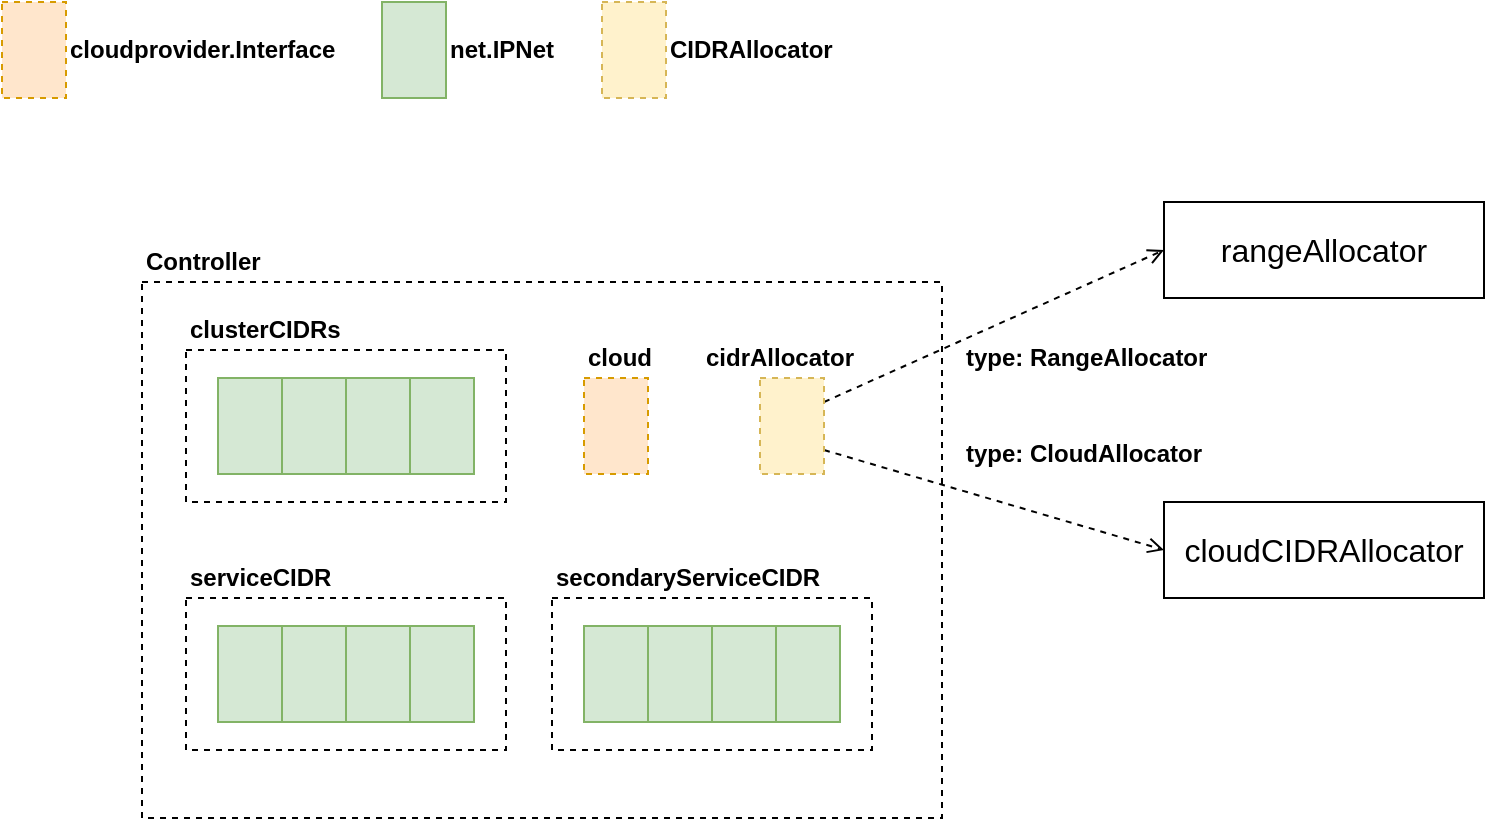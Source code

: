 <mxfile version="12.9.3" type="device" pages="4"><diagram id="59-okTQBljT6IbJyzNbu" name="ipam-controller"><mxGraphModel dx="946" dy="725" grid="1" gridSize="10" guides="1" tooltips="1" connect="1" arrows="1" fold="1" page="1" pageScale="1" pageWidth="850" pageHeight="1100" math="0" shadow="0"><root><mxCell id="0"/><mxCell id="1" parent="0"/><mxCell id="QCQWnFkofMylji0dPZGr-26" value="" style="rounded=0;whiteSpace=wrap;html=1;fontSize=12;align=left;fillColor=none;dashed=1;" vertex="1" parent="1"><mxGeometry x="90" y="160" width="400" height="268" as="geometry"/></mxCell><mxCell id="QCQWnFkofMylji0dPZGr-6" value="" style="rounded=0;whiteSpace=wrap;html=1;fontSize=12;align=left;fillColor=none;dashed=1;" vertex="1" parent="1"><mxGeometry x="112" y="194" width="160" height="76" as="geometry"/></mxCell><mxCell id="d54G7fH7kpuESG1KSRli-4" value="" style="rounded=0;whiteSpace=wrap;html=1;fontSize=16;dashed=1;fillColor=#ffe6cc;strokeColor=#d79b00;" vertex="1" parent="1"><mxGeometry x="20" y="20" width="32" height="48" as="geometry"/></mxCell><mxCell id="d54G7fH7kpuESG1KSRli-7" value="cloudprovider.Interface" style="text;html=1;align=left;verticalAlign=middle;resizable=0;points=[];autosize=1;fontSize=12;fontStyle=1" vertex="1" parent="1"><mxGeometry x="52" y="34" width="150" height="20" as="geometry"/></mxCell><mxCell id="d54G7fH7kpuESG1KSRli-13" value="" style="rounded=0;whiteSpace=wrap;html=1;fontSize=16;fillColor=#d5e8d4;strokeColor=#82b366;" vertex="1" parent="1"><mxGeometry x="210" y="20" width="32" height="48" as="geometry"/></mxCell><mxCell id="d54G7fH7kpuESG1KSRli-14" value="net.IPNet" style="text;html=1;align=left;verticalAlign=middle;resizable=0;points=[];autosize=1;fontSize=12;fontStyle=1" vertex="1" parent="1"><mxGeometry x="242" y="34" width="70" height="20" as="geometry"/></mxCell><mxCell id="d54G7fH7kpuESG1KSRli-18" value="" style="rounded=0;whiteSpace=wrap;html=1;fontSize=16;fillColor=#d5e8d4;strokeColor=#82b366;" vertex="1" parent="1"><mxGeometry x="128" y="208" width="32" height="48" as="geometry"/></mxCell><mxCell id="d54G7fH7kpuESG1KSRli-20" value="Controller" style="text;html=1;align=left;verticalAlign=middle;resizable=0;points=[];autosize=1;fontSize=12;fontStyle=1" vertex="1" parent="1"><mxGeometry x="90" y="140" width="70" height="20" as="geometry"/></mxCell><mxCell id="QCQWnFkofMylji0dPZGr-3" value="" style="rounded=0;whiteSpace=wrap;html=1;fontSize=16;fillColor=#d5e8d4;strokeColor=#82b366;" vertex="1" parent="1"><mxGeometry x="160" y="208" width="32" height="48" as="geometry"/></mxCell><mxCell id="QCQWnFkofMylji0dPZGr-4" value="" style="rounded=0;whiteSpace=wrap;html=1;fontSize=16;fillColor=#d5e8d4;strokeColor=#82b366;" vertex="1" parent="1"><mxGeometry x="192" y="208" width="32" height="48" as="geometry"/></mxCell><mxCell id="QCQWnFkofMylji0dPZGr-5" value="" style="rounded=0;whiteSpace=wrap;html=1;fontSize=16;fillColor=#d5e8d4;strokeColor=#82b366;" vertex="1" parent="1"><mxGeometry x="224" y="208" width="32" height="48" as="geometry"/></mxCell><mxCell id="QCQWnFkofMylji0dPZGr-7" value="clusterCIDRs" style="text;html=1;align=left;verticalAlign=middle;resizable=0;points=[];autosize=1;fontSize=12;fontStyle=1" vertex="1" parent="1"><mxGeometry x="112" y="174" width="90" height="20" as="geometry"/></mxCell><mxCell id="QCQWnFkofMylji0dPZGr-8" value="" style="rounded=0;whiteSpace=wrap;html=1;fontSize=12;align=left;fillColor=none;dashed=1;" vertex="1" parent="1"><mxGeometry x="112" y="318" width="160" height="76" as="geometry"/></mxCell><mxCell id="QCQWnFkofMylji0dPZGr-9" value="" style="rounded=0;whiteSpace=wrap;html=1;fontSize=16;fillColor=#d5e8d4;strokeColor=#82b366;" vertex="1" parent="1"><mxGeometry x="128" y="332" width="32" height="48" as="geometry"/></mxCell><mxCell id="QCQWnFkofMylji0dPZGr-10" value="" style="rounded=0;whiteSpace=wrap;html=1;fontSize=16;fillColor=#d5e8d4;strokeColor=#82b366;" vertex="1" parent="1"><mxGeometry x="160" y="332" width="32" height="48" as="geometry"/></mxCell><mxCell id="QCQWnFkofMylji0dPZGr-11" value="" style="rounded=0;whiteSpace=wrap;html=1;fontSize=16;fillColor=#d5e8d4;strokeColor=#82b366;" vertex="1" parent="1"><mxGeometry x="192" y="332" width="32" height="48" as="geometry"/></mxCell><mxCell id="QCQWnFkofMylji0dPZGr-12" value="" style="rounded=0;whiteSpace=wrap;html=1;fontSize=16;fillColor=#d5e8d4;strokeColor=#82b366;" vertex="1" parent="1"><mxGeometry x="224" y="332" width="32" height="48" as="geometry"/></mxCell><mxCell id="QCQWnFkofMylji0dPZGr-13" value="serviceCIDR" style="text;html=1;align=left;verticalAlign=middle;resizable=0;points=[];autosize=1;fontSize=12;fontStyle=1" vertex="1" parent="1"><mxGeometry x="112" y="298" width="90" height="20" as="geometry"/></mxCell><mxCell id="QCQWnFkofMylji0dPZGr-14" value="" style="rounded=0;whiteSpace=wrap;html=1;fontSize=12;align=left;fillColor=none;dashed=1;" vertex="1" parent="1"><mxGeometry x="295" y="318" width="160" height="76" as="geometry"/></mxCell><mxCell id="QCQWnFkofMylji0dPZGr-15" value="" style="rounded=0;whiteSpace=wrap;html=1;fontSize=16;fillColor=#d5e8d4;strokeColor=#82b366;" vertex="1" parent="1"><mxGeometry x="311" y="332" width="32" height="48" as="geometry"/></mxCell><mxCell id="QCQWnFkofMylji0dPZGr-16" value="" style="rounded=0;whiteSpace=wrap;html=1;fontSize=16;fillColor=#d5e8d4;strokeColor=#82b366;" vertex="1" parent="1"><mxGeometry x="343" y="332" width="32" height="48" as="geometry"/></mxCell><mxCell id="QCQWnFkofMylji0dPZGr-17" value="" style="rounded=0;whiteSpace=wrap;html=1;fontSize=16;fillColor=#d5e8d4;strokeColor=#82b366;" vertex="1" parent="1"><mxGeometry x="375" y="332" width="32" height="48" as="geometry"/></mxCell><mxCell id="QCQWnFkofMylji0dPZGr-18" value="" style="rounded=0;whiteSpace=wrap;html=1;fontSize=16;fillColor=#d5e8d4;strokeColor=#82b366;" vertex="1" parent="1"><mxGeometry x="407" y="332" width="32" height="48" as="geometry"/></mxCell><mxCell id="QCQWnFkofMylji0dPZGr-19" value="secondaryServiceCIDR" style="text;html=1;align=left;verticalAlign=middle;resizable=0;points=[];autosize=1;fontSize=12;fontStyle=1" vertex="1" parent="1"><mxGeometry x="295" y="298" width="150" height="20" as="geometry"/></mxCell><mxCell id="QCQWnFkofMylji0dPZGr-20" value="" style="rounded=0;whiteSpace=wrap;html=1;fontSize=16;dashed=1;fillColor=#ffe6cc;strokeColor=#d79b00;" vertex="1" parent="1"><mxGeometry x="311" y="208" width="32" height="48" as="geometry"/></mxCell><mxCell id="QCQWnFkofMylji0dPZGr-21" value="cloud" style="text;html=1;align=left;verticalAlign=middle;resizable=0;points=[];autosize=1;fontSize=12;fontStyle=1" vertex="1" parent="1"><mxGeometry x="311" y="188" width="50" height="20" as="geometry"/></mxCell><mxCell id="QCQWnFkofMylji0dPZGr-22" value="" style="rounded=0;whiteSpace=wrap;html=1;fontSize=16;fillColor=#fff2cc;strokeColor=#d6b656;dashed=1;" vertex="1" parent="1"><mxGeometry x="320" y="20" width="32" height="48" as="geometry"/></mxCell><mxCell id="QCQWnFkofMylji0dPZGr-23" value="CIDRAllocator" style="text;html=1;align=left;verticalAlign=middle;resizable=0;points=[];autosize=1;fontSize=12;fontStyle=1" vertex="1" parent="1"><mxGeometry x="352" y="34" width="100" height="20" as="geometry"/></mxCell><mxCell id="QCQWnFkofMylji0dPZGr-29" style="rounded=0;orthogonalLoop=1;jettySize=auto;html=1;exitX=1;exitY=0.25;exitDx=0;exitDy=0;entryX=0;entryY=0.5;entryDx=0;entryDy=0;endArrow=open;endFill=0;dashed=1;fontSize=12;" edge="1" parent="1" source="QCQWnFkofMylji0dPZGr-24" target="QCQWnFkofMylji0dPZGr-28"><mxGeometry relative="1" as="geometry"/></mxCell><mxCell id="QCQWnFkofMylji0dPZGr-30" style="rounded=0;orthogonalLoop=1;jettySize=auto;html=1;exitX=1;exitY=0.75;exitDx=0;exitDy=0;entryX=0;entryY=0.5;entryDx=0;entryDy=0;endArrow=open;endFill=0;dashed=1;fontSize=12;" edge="1" parent="1" source="QCQWnFkofMylji0dPZGr-24" target="QCQWnFkofMylji0dPZGr-27"><mxGeometry relative="1" as="geometry"/></mxCell><mxCell id="QCQWnFkofMylji0dPZGr-24" value="" style="rounded=0;whiteSpace=wrap;html=1;fontSize=16;fillColor=#fff2cc;strokeColor=#d6b656;dashed=1;" vertex="1" parent="1"><mxGeometry x="399" y="208" width="32" height="48" as="geometry"/></mxCell><mxCell id="QCQWnFkofMylji0dPZGr-25" value="cidrAllocator" style="text;html=1;align=left;verticalAlign=middle;resizable=0;points=[];autosize=1;fontSize=12;fontStyle=1" vertex="1" parent="1"><mxGeometry x="370" y="188" width="90" height="20" as="geometry"/></mxCell><mxCell id="QCQWnFkofMylji0dPZGr-27" value="cloudCIDRAllocator" style="rounded=0;whiteSpace=wrap;html=1;fontSize=16;fillColor=#ffffff;strokeColor=#000000;" vertex="1" parent="1"><mxGeometry x="601" y="270" width="160" height="48" as="geometry"/></mxCell><mxCell id="QCQWnFkofMylji0dPZGr-28" value="rangeAllocator" style="rounded=0;whiteSpace=wrap;html=1;fontSize=16;fillColor=#ffffff;strokeColor=#000000;" vertex="1" parent="1"><mxGeometry x="601" y="120" width="160" height="48" as="geometry"/></mxCell><mxCell id="QCQWnFkofMylji0dPZGr-31" value="type: RangeAllocator" style="text;html=1;align=left;verticalAlign=middle;resizable=0;points=[];autosize=1;fontSize=12;fontStyle=1" vertex="1" parent="1"><mxGeometry x="500" y="188" width="140" height="20" as="geometry"/></mxCell><mxCell id="QCQWnFkofMylji0dPZGr-32" value="type: CloudAllocator" style="text;html=1;align=left;verticalAlign=middle;resizable=0;points=[];autosize=1;fontSize=12;fontStyle=1" vertex="1" parent="1"><mxGeometry x="500" y="236" width="130" height="20" as="geometry"/></mxCell></root></mxGraphModel></diagram><diagram id="zsvs_Vv7hlf3mpxp0Hua" name="node-alloc"><mxGraphModel dx="946" dy="725" grid="1" gridSize="10" guides="1" tooltips="1" connect="1" arrows="1" fold="1" page="1" pageScale="1" pageWidth="850" pageHeight="1100" math="0" shadow="0"><root><mxCell id="TRtcS4gKE6OLYXk20nZ5-0"/><mxCell id="TRtcS4gKE6OLYXk20nZ5-1" parent="TRtcS4gKE6OLYXk20nZ5-0"/><mxCell id="yq-qVKCxhGR9YLmG2Dkr-28" value="" style="rounded=0;whiteSpace=wrap;html=1;fontSize=12;align=left;fillColor=none;dashed=1;" vertex="1" parent="TRtcS4gKE6OLYXk20nZ5-1"><mxGeometry x="460" y="470" width="120" height="110" as="geometry"/></mxCell><mxCell id="yq-qVKCxhGR9YLmG2Dkr-11" value="" style="rounded=0;whiteSpace=wrap;html=1;fontSize=12;align=left;fillColor=none;dashed=1;" vertex="1" parent="TRtcS4gKE6OLYXk20nZ5-1"><mxGeometry x="420" y="150" width="200" height="150" as="geometry"/></mxCell><mxCell id="vEOmG2nyFT1znc8gWDRR-2" value="" style="rounded=0;whiteSpace=wrap;html=1;fontSize=12;align=left;fillColor=none;dashed=1;" vertex="1" parent="TRtcS4gKE6OLYXk20nZ5-1"><mxGeometry x="130" y="150" width="200" height="150" as="geometry"/></mxCell><mxCell id="vEOmG2nyFT1znc8gWDRR-0" value="" style="rounded=0;whiteSpace=wrap;html=1;fontSize=12;align=left;fillColor=none;dashed=1;" vertex="1" parent="TRtcS4gKE6OLYXk20nZ5-1"><mxGeometry x="150" y="180" width="160" height="76" as="geometry"/></mxCell><mxCell id="9JlM3dN0jz3FGX2ULLSM-0" value="" style="rounded=0;whiteSpace=wrap;html=1;fontSize=16;fillColor=#dae8fc;strokeColor=#6c8ebf;" vertex="1" parent="TRtcS4gKE6OLYXk20nZ5-1"><mxGeometry x="20" y="20" width="32" height="48" as="geometry"/></mxCell><mxCell id="9JlM3dN0jz3FGX2ULLSM-1" value="Node" style="text;html=1;align=left;verticalAlign=middle;resizable=0;points=[];autosize=1;fontSize=12;fontStyle=1" vertex="1" parent="TRtcS4gKE6OLYXk20nZ5-1"><mxGeometry x="52" y="34" width="50" height="20" as="geometry"/></mxCell><mxCell id="9JlM3dN0jz3FGX2ULLSM-2" value="" style="rounded=0;whiteSpace=wrap;html=1;fontSize=16;fillColor=#dae8fc;strokeColor=#6c8ebf;" vertex="1" parent="TRtcS4gKE6OLYXk20nZ5-1"><mxGeometry x="166" y="194" width="32" height="48" as="geometry"/></mxCell><mxCell id="9JlM3dN0jz3FGX2ULLSM-3" value="" style="rounded=0;whiteSpace=wrap;html=1;fontSize=16;fillColor=#dae8fc;strokeColor=#6c8ebf;" vertex="1" parent="TRtcS4gKE6OLYXk20nZ5-1"><mxGeometry x="198" y="194" width="32" height="48" as="geometry"/></mxCell><mxCell id="9JlM3dN0jz3FGX2ULLSM-4" value="" style="rounded=0;whiteSpace=wrap;html=1;fontSize=16;fillColor=#dae8fc;strokeColor=#6c8ebf;" vertex="1" parent="TRtcS4gKE6OLYXk20nZ5-1"><mxGeometry x="230" y="194" width="32" height="48" as="geometry"/></mxCell><mxCell id="yq-qVKCxhGR9YLmG2Dkr-13" style="edgeStyle=none;rounded=0;orthogonalLoop=1;jettySize=auto;html=1;exitX=1;exitY=0.5;exitDx=0;exitDy=0;entryX=0;entryY=0.46;entryDx=0;entryDy=0;entryPerimeter=0;dashed=1;endArrow=open;endFill=0;fontSize=12;" edge="1" parent="TRtcS4gKE6OLYXk20nZ5-1" source="9JlM3dN0jz3FGX2ULLSM-5" target="yq-qVKCxhGR9YLmG2Dkr-11"><mxGeometry relative="1" as="geometry"/></mxCell><mxCell id="9JlM3dN0jz3FGX2ULLSM-5" value="" style="rounded=0;whiteSpace=wrap;html=1;fontSize=16;fillColor=#dae8fc;strokeColor=#6c8ebf;" vertex="1" parent="TRtcS4gKE6OLYXk20nZ5-1"><mxGeometry x="262" y="194" width="32" height="48" as="geometry"/></mxCell><mxCell id="vEOmG2nyFT1znc8gWDRR-1" value="Items" style="text;html=1;align=left;verticalAlign=middle;resizable=0;points=[];autosize=1;fontSize=12;fontStyle=1" vertex="1" parent="TRtcS4gKE6OLYXk20nZ5-1"><mxGeometry x="150" y="160" width="50" height="20" as="geometry"/></mxCell><mxCell id="vEOmG2nyFT1znc8gWDRR-3" value="NodeList" style="text;html=1;align=left;verticalAlign=middle;resizable=0;points=[];autosize=1;fontSize=12;fontStyle=1" vertex="1" parent="TRtcS4gKE6OLYXk20nZ5-1"><mxGeometry x="130" y="130" width="70" height="20" as="geometry"/></mxCell><mxCell id="yq-qVKCxhGR9YLmG2Dkr-0" value="Iterate" style="endArrow=classic;html=1;dashed=1;fontSize=12;" edge="1" parent="TRtcS4gKE6OLYXk20nZ5-1"><mxGeometry width="50" height="50" relative="1" as="geometry"><mxPoint x="185" y="270" as="sourcePoint"/><mxPoint x="275" y="270" as="targetPoint"/></mxGeometry></mxCell><mxCell id="yq-qVKCxhGR9YLmG2Dkr-1" value="" style="rounded=0;whiteSpace=wrap;html=1;fontSize=16;fillColor=#d5e8d4;strokeColor=#82b366;" vertex="1" parent="TRtcS4gKE6OLYXk20nZ5-1"><mxGeometry x="110" y="20" width="32" height="48" as="geometry"/></mxCell><mxCell id="yq-qVKCxhGR9YLmG2Dkr-2" value="string" style="text;html=1;align=left;verticalAlign=middle;resizable=0;points=[];autosize=1;fontSize=12;fontStyle=1" vertex="1" parent="TRtcS4gKE6OLYXk20nZ5-1"><mxGeometry x="142" y="34" width="50" height="20" as="geometry"/></mxCell><mxCell id="yq-qVKCxhGR9YLmG2Dkr-14" style="edgeStyle=none;rounded=0;orthogonalLoop=1;jettySize=auto;html=1;exitX=1;exitY=0.5;exitDx=0;exitDy=0;dashed=1;endArrow=open;endFill=0;fontSize=12;" edge="1" parent="TRtcS4gKE6OLYXk20nZ5-1" source="yq-qVKCxhGR9YLmG2Dkr-4"><mxGeometry relative="1" as="geometry"><mxPoint x="670" y="160" as="targetPoint"/></mxGeometry></mxCell><mxCell id="yq-qVKCxhGR9YLmG2Dkr-4" value="" style="rounded=0;whiteSpace=wrap;html=1;fontSize=12;align=left;fillColor=none;dashed=1;" vertex="1" parent="TRtcS4gKE6OLYXk20nZ5-1"><mxGeometry x="440" y="180" width="160" height="76" as="geometry"/></mxCell><mxCell id="yq-qVKCxhGR9YLmG2Dkr-5" value="" style="rounded=0;whiteSpace=wrap;html=1;fontSize=16;fillColor=#d5e8d4;strokeColor=#82b366;" vertex="1" parent="TRtcS4gKE6OLYXk20nZ5-1"><mxGeometry x="488" y="194" width="32" height="48" as="geometry"/></mxCell><mxCell id="yq-qVKCxhGR9YLmG2Dkr-33" style="edgeStyle=none;rounded=0;orthogonalLoop=1;jettySize=auto;html=1;exitX=0.5;exitY=1;exitDx=0;exitDy=0;dashed=1;endArrow=open;endFill=0;fontSize=12;" edge="1" parent="TRtcS4gKE6OLYXk20nZ5-1" source="yq-qVKCxhGR9YLmG2Dkr-6" target="yq-qVKCxhGR9YLmG2Dkr-32"><mxGeometry relative="1" as="geometry"/></mxCell><mxCell id="yq-qVKCxhGR9YLmG2Dkr-6" value="" style="rounded=0;whiteSpace=wrap;html=1;fontSize=16;fillColor=#d5e8d4;strokeColor=#82b366;" vertex="1" parent="TRtcS4gKE6OLYXk20nZ5-1"><mxGeometry x="520" y="194" width="32" height="48" as="geometry"/></mxCell><mxCell id="yq-qVKCxhGR9YLmG2Dkr-9" value="PodCIDRs" style="text;html=1;align=left;verticalAlign=middle;resizable=0;points=[];autosize=1;fontSize=12;fontStyle=1" vertex="1" parent="TRtcS4gKE6OLYXk20nZ5-1"><mxGeometry x="440" y="160" width="70" height="20" as="geometry"/></mxCell><mxCell id="yq-qVKCxhGR9YLmG2Dkr-10" value="Iterate" style="endArrow=classic;html=1;dashed=1;fontSize=12;" edge="1" parent="TRtcS4gKE6OLYXk20nZ5-1"><mxGeometry width="50" height="50" relative="1" as="geometry"><mxPoint x="475" y="270" as="sourcePoint"/><mxPoint x="565" y="270" as="targetPoint"/></mxGeometry></mxCell><mxCell id="yq-qVKCxhGR9YLmG2Dkr-12" value="Spec" style="text;html=1;align=left;verticalAlign=middle;resizable=0;points=[];autosize=1;fontSize=12;fontStyle=1" vertex="1" parent="TRtcS4gKE6OLYXk20nZ5-1"><mxGeometry x="420" y="130" width="40" height="20" as="geometry"/></mxCell><mxCell id="yq-qVKCxhGR9YLmG2Dkr-15" value="at most: 1 IPv4, 1 IPv6" style="text;html=1;align=left;verticalAlign=middle;resizable=0;points=[];autosize=1;fontSize=12;fontStyle=1" vertex="1" parent="TRtcS4gKE6OLYXk20nZ5-1"><mxGeometry x="670" y="140" width="140" height="20" as="geometry"/></mxCell><mxCell id="yq-qVKCxhGR9YLmG2Dkr-16" value="" style="rounded=0;whiteSpace=wrap;html=1;fontSize=16;fillColor=#ffe6cc;strokeColor=#d79b00;" vertex="1" parent="TRtcS4gKE6OLYXk20nZ5-1"><mxGeometry x="198" y="20" width="32" height="48" as="geometry"/></mxCell><mxCell id="yq-qVKCxhGR9YLmG2Dkr-17" value="CidrSet" style="text;html=1;align=left;verticalAlign=middle;resizable=0;points=[];autosize=1;fontSize=12;fontStyle=1" vertex="1" parent="TRtcS4gKE6OLYXk20nZ5-1"><mxGeometry x="230" y="34" width="60" height="20" as="geometry"/></mxCell><mxCell id="yq-qVKCxhGR9YLmG2Dkr-23" value="" style="rounded=0;whiteSpace=wrap;html=1;fontSize=12;align=left;fillColor=none;dashed=1;" vertex="1" parent="TRtcS4gKE6OLYXk20nZ5-1"><mxGeometry x="475" y="500" width="90" height="70" as="geometry"/></mxCell><mxCell id="yq-qVKCxhGR9YLmG2Dkr-24" value="" style="rounded=0;whiteSpace=wrap;html=1;fontSize=16;fillColor=#ffe6cc;strokeColor=#d79b00;" vertex="1" parent="TRtcS4gKE6OLYXk20nZ5-1"><mxGeometry x="488" y="511" width="32" height="48" as="geometry"/></mxCell><mxCell id="yq-qVKCxhGR9YLmG2Dkr-37" style="edgeStyle=none;rounded=0;orthogonalLoop=1;jettySize=auto;html=1;exitX=1;exitY=0.5;exitDx=0;exitDy=0;dashed=1;endArrow=open;endFill=0;fontSize=12;" edge="1" parent="TRtcS4gKE6OLYXk20nZ5-1" source="yq-qVKCxhGR9YLmG2Dkr-25"><mxGeometry relative="1" as="geometry"><mxPoint x="630" y="535" as="targetPoint"/></mxGeometry></mxCell><mxCell id="yq-qVKCxhGR9YLmG2Dkr-25" value="" style="rounded=0;whiteSpace=wrap;html=1;fontSize=16;fillColor=#ffe6cc;strokeColor=#d79b00;" vertex="1" parent="TRtcS4gKE6OLYXk20nZ5-1"><mxGeometry x="520" y="511" width="32" height="48" as="geometry"/></mxCell><mxCell id="yq-qVKCxhGR9YLmG2Dkr-26" value="cidrSets" style="text;html=1;align=left;verticalAlign=middle;resizable=0;points=[];autosize=1;fontSize=12;fontStyle=1" vertex="1" parent="TRtcS4gKE6OLYXk20nZ5-1"><mxGeometry x="475" y="480" width="60" height="20" as="geometry"/></mxCell><mxCell id="yq-qVKCxhGR9YLmG2Dkr-29" value="rangeAllocator" style="text;html=1;align=left;verticalAlign=middle;resizable=0;points=[];autosize=1;fontSize=12;fontStyle=1" vertex="1" parent="TRtcS4gKE6OLYXk20nZ5-1"><mxGeometry x="460" y="450" width="100" height="20" as="geometry"/></mxCell><mxCell id="yq-qVKCxhGR9YLmG2Dkr-30" value="" style="rounded=0;whiteSpace=wrap;html=1;fontSize=16;fillColor=#fff2cc;strokeColor=#d6b656;" vertex="1" parent="TRtcS4gKE6OLYXk20nZ5-1"><mxGeometry x="290" y="20" width="32" height="48" as="geometry"/></mxCell><mxCell id="yq-qVKCxhGR9YLmG2Dkr-31" value="net.IPNet" style="text;html=1;align=left;verticalAlign=middle;resizable=0;points=[];autosize=1;fontSize=12;fontStyle=1" vertex="1" parent="TRtcS4gKE6OLYXk20nZ5-1"><mxGeometry x="322" y="34" width="70" height="20" as="geometry"/></mxCell><mxCell id="yq-qVKCxhGR9YLmG2Dkr-34" style="edgeStyle=none;rounded=0;orthogonalLoop=1;jettySize=auto;html=1;exitX=0.5;exitY=1;exitDx=0;exitDy=0;entryX=1.05;entryY=1.1;entryDx=0;entryDy=0;entryPerimeter=0;dashed=1;endArrow=open;endFill=0;fontSize=12;" edge="1" parent="TRtcS4gKE6OLYXk20nZ5-1" source="yq-qVKCxhGR9YLmG2Dkr-32" target="yq-qVKCxhGR9YLmG2Dkr-26"><mxGeometry relative="1" as="geometry"/></mxCell><mxCell id="yq-qVKCxhGR9YLmG2Dkr-32" value="" style="rounded=0;whiteSpace=wrap;html=1;fontSize=16;fillColor=#fff2cc;strokeColor=#d6b656;" vertex="1" parent="TRtcS4gKE6OLYXk20nZ5-1"><mxGeometry x="520" y="340" width="32" height="48" as="geometry"/></mxCell><mxCell id="yq-qVKCxhGR9YLmG2Dkr-35" value="net.ParseCIDR" style="text;html=1;align=left;verticalAlign=middle;resizable=0;points=[];autosize=1;fontSize=12;fontStyle=1" vertex="1" parent="TRtcS4gKE6OLYXk20nZ5-1"><mxGeometry x="540" y="310" width="100" height="20" as="geometry"/></mxCell><mxCell id="yq-qVKCxhGR9YLmG2Dkr-36" value="Occupy" style="text;html=1;align=left;verticalAlign=middle;resizable=0;points=[];autosize=1;fontSize=12;fontStyle=1" vertex="1" parent="TRtcS4gKE6OLYXk20nZ5-1"><mxGeometry x="540" y="410" width="60" height="20" as="geometry"/></mxCell><mxCell id="yq-qVKCxhGR9YLmG2Dkr-38" value="Set bits for Node IP" style="text;html=1;align=left;verticalAlign=middle;resizable=0;points=[];autosize=1;fontSize=12;fontStyle=1" vertex="1" parent="TRtcS4gKE6OLYXk20nZ5-1"><mxGeometry x="630" y="525" width="130" height="20" as="geometry"/></mxCell></root></mxGraphModel></diagram><diagram id="NzeHf_n24pfkZUfD9MdI" name="range-on-create-node"><mxGraphModel dx="946" dy="725" grid="1" gridSize="10" guides="1" tooltips="1" connect="1" arrows="1" fold="1" page="1" pageScale="1" pageWidth="850" pageHeight="1100" math="0" shadow="0"><root><mxCell id="AWofHDpVHyLmZ2oRuSZO-0"/><mxCell id="AWofHDpVHyLmZ2oRuSZO-1" parent="AWofHDpVHyLmZ2oRuSZO-0"/><mxCell id="R6IcQT5Lamv2P1DLlFEP-15" style="edgeStyle=orthogonalEdgeStyle;rounded=0;orthogonalLoop=1;jettySize=auto;html=1;dashed=1;startArrow=none;startFill=0;endArrow=open;endFill=0;fontSize=12;entryX=0;entryY=0.5;entryDx=0;entryDy=0;" edge="1" parent="AWofHDpVHyLmZ2oRuSZO-1" target="R6IcQT5Lamv2P1DLlFEP-9"><mxGeometry relative="1" as="geometry"><mxPoint x="30" y="475" as="targetPoint"/><mxPoint x="20" y="475" as="sourcePoint"/></mxGeometry></mxCell><mxCell id="R6IcQT5Lamv2P1DLlFEP-23" style="edgeStyle=orthogonalEdgeStyle;rounded=0;orthogonalLoop=1;jettySize=auto;html=1;exitX=1;exitY=0.75;exitDx=0;exitDy=0;dashed=1;startArrow=none;startFill=0;endArrow=open;endFill=0;fontSize=12;entryX=0;entryY=0.5;entryDx=0;entryDy=0;" edge="1" parent="AWofHDpVHyLmZ2oRuSZO-1" source="R6IcQT5Lamv2P1DLlFEP-9" target="R6IcQT5Lamv2P1DLlFEP-21"><mxGeometry relative="1" as="geometry"><mxPoint x="460" y="536" as="targetPoint"/></mxGeometry></mxCell><mxCell id="R6IcQT5Lamv2P1DLlFEP-9" value="" style="rounded=0;whiteSpace=wrap;html=1;fontSize=12;align=left;fillColor=none;dashed=1;" vertex="1" parent="AWofHDpVHyLmZ2oRuSZO-1"><mxGeometry x="122" y="370" width="168" height="210" as="geometry"/></mxCell><mxCell id="R6IcQT5Lamv2P1DLlFEP-12" style="edgeStyle=orthogonalEdgeStyle;rounded=0;orthogonalLoop=1;jettySize=auto;html=1;exitX=1;exitY=0.25;exitDx=0;exitDy=0;dashed=1;endArrow=open;endFill=0;fontSize=12;startArrow=open;startFill=0;entryX=0;entryY=0.75;entryDx=0;entryDy=0;" edge="1" parent="AWofHDpVHyLmZ2oRuSZO-1" source="R6IcQT5Lamv2P1DLlFEP-5" target="8XEAybqEwHqx5VAKY7fw-5"><mxGeometry relative="1" as="geometry"/></mxCell><mxCell id="R6IcQT5Lamv2P1DLlFEP-5" value="" style="rounded=0;whiteSpace=wrap;html=1;fontSize=12;align=left;fillColor=none;dashed=1;" vertex="1" parent="AWofHDpVHyLmZ2oRuSZO-1"><mxGeometry x="142" y="390" width="128" height="73" as="geometry"/></mxCell><mxCell id="nSvaFCsS33MbCICd4eaV-3" value="" style="rounded=0;whiteSpace=wrap;html=1;fontSize=12;align=left;fillColor=none;dashed=1;" vertex="1" parent="AWofHDpVHyLmZ2oRuSZO-1"><mxGeometry x="432" y="190" width="218" height="390" as="geometry"/></mxCell><mxCell id="YssfUULsSfPxFxMM9aSQ-0" value="" style="rounded=0;whiteSpace=wrap;html=1;fontSize=16;fillColor=#dae8fc;strokeColor=#6c8ebf;" vertex="1" parent="AWofHDpVHyLmZ2oRuSZO-1"><mxGeometry x="20" y="20" width="32" height="48" as="geometry"/></mxCell><mxCell id="YssfUULsSfPxFxMM9aSQ-1" value="Node" style="text;html=1;align=left;verticalAlign=middle;resizable=0;points=[];autosize=1;fontSize=12;fontStyle=1" vertex="1" parent="AWofHDpVHyLmZ2oRuSZO-1"><mxGeometry x="52" y="34" width="50" height="20" as="geometry"/></mxCell><mxCell id="65hYJCRT9g4IV_4JgDZ_-0" value="" style="rounded=0;whiteSpace=wrap;html=1;fontSize=16;fillColor=#d5e8d4;strokeColor=#82b366;" vertex="1" parent="AWofHDpVHyLmZ2oRuSZO-1"><mxGeometry x="110" y="20" width="32" height="48" as="geometry"/></mxCell><mxCell id="65hYJCRT9g4IV_4JgDZ_-1" value="string" style="text;html=1;align=left;verticalAlign=middle;resizable=0;points=[];autosize=1;fontSize=12;fontStyle=1" vertex="1" parent="AWofHDpVHyLmZ2oRuSZO-1"><mxGeometry x="142" y="34" width="50" height="20" as="geometry"/></mxCell><mxCell id="65hYJCRT9g4IV_4JgDZ_-4" style="edgeStyle=none;rounded=0;orthogonalLoop=1;jettySize=auto;html=1;exitX=1;exitY=0.5;exitDx=0;exitDy=0;endArrow=open;endFill=0;fontSize=12;" edge="1" parent="AWofHDpVHyLmZ2oRuSZO-1" source="65hYJCRT9g4IV_4JgDZ_-2" target="65hYJCRT9g4IV_4JgDZ_-3"><mxGeometry relative="1" as="geometry"/></mxCell><mxCell id="nSvaFCsS33MbCICd4eaV-2" style="edgeStyle=orthogonalEdgeStyle;rounded=0;orthogonalLoop=1;jettySize=auto;html=1;exitX=0;exitY=0.5;exitDx=0;exitDy=0;entryX=0;entryY=0.5;entryDx=0;entryDy=0;dashed=1;endArrow=open;endFill=0;fontSize=12;" edge="1" parent="AWofHDpVHyLmZ2oRuSZO-1" source="65hYJCRT9g4IV_4JgDZ_-2" target="nSvaFCsS33MbCICd4eaV-0"><mxGeometry relative="1" as="geometry"/></mxCell><mxCell id="65hYJCRT9g4IV_4JgDZ_-2" value="" style="rounded=0;whiteSpace=wrap;html=1;fontSize=16;fillColor=#dae8fc;strokeColor=#6c8ebf;" vertex="1" parent="AWofHDpVHyLmZ2oRuSZO-1"><mxGeometry x="122" y="120" width="32" height="48" as="geometry"/></mxCell><mxCell id="65hYJCRT9g4IV_4JgDZ_-8" style="edgeStyle=none;rounded=0;orthogonalLoop=1;jettySize=auto;html=1;exitX=1;exitY=0.5;exitDx=0;exitDy=0;entryX=0;entryY=0.5;entryDx=0;entryDy=0;endArrow=open;endFill=0;fontSize=12;dashed=1;" edge="1" parent="AWofHDpVHyLmZ2oRuSZO-1" source="65hYJCRT9g4IV_4JgDZ_-3" target="65hYJCRT9g4IV_4JgDZ_-6"><mxGeometry relative="1" as="geometry"/></mxCell><mxCell id="65hYJCRT9g4IV_4JgDZ_-3" value="N" style="rounded=0;whiteSpace=wrap;html=1;fontSize=16;fillColor=#d5e8d4;strokeColor=#82b366;" vertex="1" parent="AWofHDpVHyLmZ2oRuSZO-1"><mxGeometry x="242" y="120" width="32" height="48" as="geometry"/></mxCell><mxCell id="65hYJCRT9g4IV_4JgDZ_-5" value="Name" style="text;html=1;align=left;verticalAlign=middle;resizable=0;points=[];autosize=1;fontSize=12;fontStyle=1" vertex="1" parent="AWofHDpVHyLmZ2oRuSZO-1"><mxGeometry x="172" y="120" width="50" height="20" as="geometry"/></mxCell><mxCell id="65hYJCRT9g4IV_4JgDZ_-6" value="sets.String" style="rounded=0;whiteSpace=wrap;html=1;fontSize=16;fillColor=#ffffff;strokeColor=#000000;" vertex="1" parent="AWofHDpVHyLmZ2oRuSZO-1"><mxGeometry x="462" y="220" width="160" height="48" as="geometry"/></mxCell><mxCell id="65hYJCRT9g4IV_4JgDZ_-7" value="nodesInProcessing" style="text;html=1;align=left;verticalAlign=middle;resizable=0;points=[];autosize=1;fontSize=12;fontStyle=1" vertex="1" parent="AWofHDpVHyLmZ2oRuSZO-1"><mxGeometry x="462" y="200" width="130" height="20" as="geometry"/></mxCell><mxCell id="65hYJCRT9g4IV_4JgDZ_-9" value="Insert or return" style="text;html=1;align=left;verticalAlign=middle;resizable=0;points=[];autosize=1;fontSize=12;fontStyle=1" vertex="1" parent="AWofHDpVHyLmZ2oRuSZO-1"><mxGeometry x="322" y="148" width="100" height="20" as="geometry"/></mxCell><mxCell id="65hYJCRT9g4IV_4JgDZ_-10" value="" style="rounded=0;whiteSpace=wrap;html=1;fontSize=16;fillColor=#d5e8d4;strokeColor=#82b366;" vertex="1" parent="AWofHDpVHyLmZ2oRuSZO-1"><mxGeometry x="135" y="239" width="32" height="48" as="geometry"/></mxCell><mxCell id="65hYJCRT9g4IV_4JgDZ_-11" value="" style="rounded=0;whiteSpace=wrap;html=1;fontSize=16;fillColor=#d5e8d4;strokeColor=#82b366;" vertex="1" parent="AWofHDpVHyLmZ2oRuSZO-1"><mxGeometry x="167" y="239" width="32" height="48" as="geometry"/></mxCell><mxCell id="nSvaFCsS33MbCICd4eaV-5" style="edgeStyle=orthogonalEdgeStyle;rounded=0;orthogonalLoop=1;jettySize=auto;html=1;exitX=1;exitY=0.5;exitDx=0;exitDy=0;entryX=-0.005;entryY=0.187;entryDx=0;entryDy=0;entryPerimeter=0;dashed=1;endArrow=open;endFill=0;fontSize=12;" edge="1" parent="AWofHDpVHyLmZ2oRuSZO-1" source="nSvaFCsS33MbCICd4eaV-0" target="nSvaFCsS33MbCICd4eaV-3"><mxGeometry relative="1" as="geometry"/></mxCell><mxCell id="nSvaFCsS33MbCICd4eaV-0" value="" style="rounded=0;whiteSpace=wrap;html=1;fontSize=12;align=left;fillColor=none;dashed=1;" vertex="1" parent="AWofHDpVHyLmZ2oRuSZO-1"><mxGeometry x="122" y="226" width="90" height="74" as="geometry"/></mxCell><mxCell id="nSvaFCsS33MbCICd4eaV-1" value="PodCIDRs" style="text;html=1;align=left;verticalAlign=middle;resizable=0;points=[];autosize=1;fontSize=12;fontStyle=1" vertex="1" parent="AWofHDpVHyLmZ2oRuSZO-1"><mxGeometry x="122" y="206" width="70" height="20" as="geometry"/></mxCell><mxCell id="nSvaFCsS33MbCICd4eaV-4" value="rangeAllocator" style="text;html=1;align=left;verticalAlign=middle;resizable=0;points=[];autosize=1;fontSize=12;fontStyle=1" vertex="1" parent="AWofHDpVHyLmZ2oRuSZO-1"><mxGeometry x="432" y="170" width="100" height="20" as="geometry"/></mxCell><mxCell id="nSvaFCsS33MbCICd4eaV-6" value="occupyCIDRs() and return" style="text;html=1;align=left;verticalAlign=middle;resizable=0;points=[];autosize=1;fontSize=12;fontStyle=1" vertex="1" parent="AWofHDpVHyLmZ2oRuSZO-1"><mxGeometry x="242" y="243" width="160" height="20" as="geometry"/></mxCell><mxCell id="nSvaFCsS33MbCICd4eaV-7" value="len(PodCIDRs) &amp;gt; 0" style="text;html=1;align=left;verticalAlign=middle;resizable=0;points=[];autosize=1;fontSize=12;fontStyle=1" vertex="1" parent="AWofHDpVHyLmZ2oRuSZO-1"><mxGeometry x="262" y="223" width="120" height="20" as="geometry"/></mxCell><mxCell id="8XEAybqEwHqx5VAKY7fw-0" value="" style="rounded=0;whiteSpace=wrap;html=1;fontSize=16;fillColor=#ffe6cc;strokeColor=#d79b00;" vertex="1" parent="AWofHDpVHyLmZ2oRuSZO-1"><mxGeometry x="198" y="20" width="32" height="48" as="geometry"/></mxCell><mxCell id="8XEAybqEwHqx5VAKY7fw-1" value="CidrSet" style="text;html=1;align=left;verticalAlign=middle;resizable=0;points=[];autosize=1;fontSize=12;fontStyle=1" vertex="1" parent="AWofHDpVHyLmZ2oRuSZO-1"><mxGeometry x="230" y="34" width="60" height="20" as="geometry"/></mxCell><mxCell id="8XEAybqEwHqx5VAKY7fw-2" value="" style="rounded=0;whiteSpace=wrap;html=1;fontSize=16;fillColor=#ffe6cc;strokeColor=#d79b00;" vertex="1" parent="AWofHDpVHyLmZ2oRuSZO-1"><mxGeometry x="479" y="332.5" width="32" height="48" as="geometry"/></mxCell><mxCell id="8XEAybqEwHqx5VAKY7fw-3" value="" style="rounded=0;whiteSpace=wrap;html=1;fontSize=16;fillColor=#ffe6cc;strokeColor=#d79b00;" vertex="1" parent="AWofHDpVHyLmZ2oRuSZO-1"><mxGeometry x="511" y="332.5" width="32" height="48" as="geometry"/></mxCell><mxCell id="8XEAybqEwHqx5VAKY7fw-4" value="" style="rounded=0;whiteSpace=wrap;html=1;fontSize=16;fillColor=#ffe6cc;strokeColor=#d79b00;" vertex="1" parent="AWofHDpVHyLmZ2oRuSZO-1"><mxGeometry x="543" y="332.5" width="32" height="48" as="geometry"/></mxCell><mxCell id="R6IcQT5Lamv2P1DLlFEP-17" style="edgeStyle=orthogonalEdgeStyle;rounded=0;orthogonalLoop=1;jettySize=auto;html=1;exitX=0.5;exitY=1;exitDx=0;exitDy=0;entryX=1;entryY=0.75;entryDx=0;entryDy=0;dashed=1;startArrow=none;startFill=0;endArrow=open;endFill=0;fontSize=12;" edge="1" parent="AWofHDpVHyLmZ2oRuSZO-1" source="8XEAybqEwHqx5VAKY7fw-5" target="R6IcQT5Lamv2P1DLlFEP-5"><mxGeometry relative="1" as="geometry"/></mxCell><mxCell id="R6IcQT5Lamv2P1DLlFEP-19" style="edgeStyle=orthogonalEdgeStyle;rounded=0;orthogonalLoop=1;jettySize=auto;html=1;exitX=1;exitY=0.5;exitDx=0;exitDy=0;entryX=0.931;entryY=1.021;entryDx=0;entryDy=0;entryPerimeter=0;dashed=1;startArrow=none;startFill=0;endArrow=open;endFill=0;fontSize=12;" edge="1" parent="AWofHDpVHyLmZ2oRuSZO-1" source="8XEAybqEwHqx5VAKY7fw-5" target="65hYJCRT9g4IV_4JgDZ_-6"><mxGeometry relative="1" as="geometry"/></mxCell><mxCell id="8XEAybqEwHqx5VAKY7fw-5" value="" style="rounded=0;whiteSpace=wrap;html=1;fontSize=12;align=left;fillColor=none;dashed=1;" vertex="1" parent="AWofHDpVHyLmZ2oRuSZO-1"><mxGeometry x="463" y="320" width="128" height="73" as="geometry"/></mxCell><mxCell id="8XEAybqEwHqx5VAKY7fw-6" value="cidrSets" style="text;html=1;align=left;verticalAlign=middle;resizable=0;points=[];autosize=1;fontSize=12;fontStyle=1" vertex="1" parent="AWofHDpVHyLmZ2oRuSZO-1"><mxGeometry x="463" y="300" width="60" height="20" as="geometry"/></mxCell><mxCell id="R6IcQT5Lamv2P1DLlFEP-0" value="" style="rounded=0;whiteSpace=wrap;html=1;fontSize=16;fillColor=#fff2cc;strokeColor=#d6b656;" vertex="1" parent="AWofHDpVHyLmZ2oRuSZO-1"><mxGeometry x="294" y="20" width="32" height="48" as="geometry"/></mxCell><mxCell id="R6IcQT5Lamv2P1DLlFEP-1" value="net.IPNet" style="text;html=1;align=left;verticalAlign=middle;resizable=0;points=[];autosize=1;fontSize=12;fontStyle=1" vertex="1" parent="AWofHDpVHyLmZ2oRuSZO-1"><mxGeometry x="326" y="34" width="70" height="20" as="geometry"/></mxCell><mxCell id="R6IcQT5Lamv2P1DLlFEP-2" value="" style="rounded=0;whiteSpace=wrap;html=1;fontSize=16;fillColor=#fff2cc;strokeColor=#d6b656;" vertex="1" parent="AWofHDpVHyLmZ2oRuSZO-1"><mxGeometry x="158" y="402.5" width="32" height="48" as="geometry"/></mxCell><mxCell id="R6IcQT5Lamv2P1DLlFEP-3" value="" style="rounded=0;whiteSpace=wrap;html=1;fontSize=16;fillColor=#fff2cc;strokeColor=#d6b656;" vertex="1" parent="AWofHDpVHyLmZ2oRuSZO-1"><mxGeometry x="190" y="402.5" width="32" height="48" as="geometry"/></mxCell><mxCell id="R6IcQT5Lamv2P1DLlFEP-4" value="" style="rounded=0;whiteSpace=wrap;html=1;fontSize=16;fillColor=#fff2cc;strokeColor=#d6b656;" vertex="1" parent="AWofHDpVHyLmZ2oRuSZO-1"><mxGeometry x="222" y="402.5" width="32" height="48" as="geometry"/></mxCell><mxCell id="R6IcQT5Lamv2P1DLlFEP-6" value="allocatedCIDRs" style="text;html=1;align=left;verticalAlign=middle;resizable=0;points=[];autosize=1;fontSize=12;fontStyle=1" vertex="1" parent="AWofHDpVHyLmZ2oRuSZO-1"><mxGeometry x="142" y="370" width="100" height="20" as="geometry"/></mxCell><mxCell id="R6IcQT5Lamv2P1DLlFEP-7" value="N" style="rounded=0;whiteSpace=wrap;html=1;fontSize=16;fillColor=#d5e8d4;strokeColor=#82b366;" vertex="1" parent="AWofHDpVHyLmZ2oRuSZO-1"><mxGeometry x="142" y="522" width="32" height="48" as="geometry"/></mxCell><mxCell id="R6IcQT5Lamv2P1DLlFEP-8" value="nodeName" style="text;html=1;align=left;verticalAlign=middle;resizable=0;points=[];autosize=1;fontSize=12;fontStyle=1" vertex="1" parent="AWofHDpVHyLmZ2oRuSZO-1"><mxGeometry x="142" y="502" width="80" height="20" as="geometry"/></mxCell><mxCell id="R6IcQT5Lamv2P1DLlFEP-10" value="nodeReservedCIDRs" style="text;html=1;align=left;verticalAlign=middle;resizable=0;points=[];autosize=1;fontSize=12;fontStyle=1" vertex="1" parent="AWofHDpVHyLmZ2oRuSZO-1"><mxGeometry x="122" y="350" width="130" height="20" as="geometry"/></mxCell><mxCell id="R6IcQT5Lamv2P1DLlFEP-13" value="len(cidrSets)" style="text;html=1;align=left;verticalAlign=middle;resizable=0;points=[];autosize=1;fontSize=12;fontStyle=1" vertex="1" parent="AWofHDpVHyLmZ2oRuSZO-1"><mxGeometry x="326" y="350" width="90" height="20" as="geometry"/></mxCell><mxCell id="R6IcQT5Lamv2P1DLlFEP-16" value="create" style="text;html=1;align=left;verticalAlign=middle;resizable=0;points=[];autosize=1;fontSize=12;fontStyle=1" vertex="1" parent="AWofHDpVHyLmZ2oRuSZO-1"><mxGeometry x="40" y="454.5" width="50" height="20" as="geometry"/></mxCell><mxCell id="R6IcQT5Lamv2P1DLlFEP-18" value="AllocateNext() and save" style="text;html=1;align=left;verticalAlign=middle;resizable=0;points=[];autosize=1;fontSize=12;fontStyle=1" vertex="1" parent="AWofHDpVHyLmZ2oRuSZO-1"><mxGeometry x="306" y="450" width="150" height="20" as="geometry"/></mxCell><mxCell id="R6IcQT5Lamv2P1DLlFEP-20" value="Remove name if any allocated succeed" style="text;html=1;align=left;verticalAlign=middle;resizable=0;points=[];autosize=1;fontSize=12;fontStyle=1" vertex="1" parent="AWofHDpVHyLmZ2oRuSZO-1"><mxGeometry x="610" y="310" width="240" height="20" as="geometry"/></mxCell><mxCell id="R6IcQT5Lamv2P1DLlFEP-24" style="edgeStyle=orthogonalEdgeStyle;rounded=0;orthogonalLoop=1;jettySize=auto;html=1;exitX=1;exitY=0.5;exitDx=0;exitDy=0;dashed=1;startArrow=none;startFill=0;endArrow=open;endFill=0;fontSize=12;" edge="1" parent="AWofHDpVHyLmZ2oRuSZO-1" source="R6IcQT5Lamv2P1DLlFEP-21"><mxGeometry relative="1" as="geometry"><mxPoint x="730" y="527" as="targetPoint"/></mxGeometry></mxCell><mxCell id="R6IcQT5Lamv2P1DLlFEP-21" value="" style="shape=partialRectangle;whiteSpace=wrap;html=1;left=0;right=0;fillColor=none;strokeColor=#000000;fontSize=12;" vertex="1" parent="AWofHDpVHyLmZ2oRuSZO-1"><mxGeometry x="461" y="503" width="160" height="48" as="geometry"/></mxCell><mxCell id="R6IcQT5Lamv2P1DLlFEP-22" value="nodeCIDRUpdateChannel" style="text;html=1;align=left;verticalAlign=middle;resizable=0;points=[];autosize=1;fontSize=12;fontStyle=1" vertex="1" parent="AWofHDpVHyLmZ2oRuSZO-1"><mxGeometry x="461" y="483" width="160" height="20" as="geometry"/></mxCell><mxCell id="R6IcQT5Lamv2P1DLlFEP-25" value="Worker routine" style="text;html=1;align=left;verticalAlign=middle;resizable=0;points=[];autosize=1;fontSize=12;fontStyle=1" vertex="1" parent="AWofHDpVHyLmZ2oRuSZO-1"><mxGeometry x="730" y="517" width="100" height="20" as="geometry"/></mxCell><mxCell id="R6IcQT5Lamv2P1DLlFEP-26" value="send" style="text;html=1;align=left;verticalAlign=middle;resizable=0;points=[];autosize=1;fontSize=12;fontStyle=1" vertex="1" parent="AWofHDpVHyLmZ2oRuSZO-1"><mxGeometry x="352" y="507" width="40" height="20" as="geometry"/></mxCell></root></mxGraphModel></diagram><diagram id="Y5dxSceCpMygfVRMNTu3" name="range-update-allocation"><mxGraphModel dx="946" dy="725" grid="1" gridSize="10" guides="1" tooltips="1" connect="1" arrows="1" fold="1" page="1" pageScale="1" pageWidth="850" pageHeight="1100" math="0" shadow="0"><root><mxCell id="3DwYFZOMYG0iIGIeW-fb-0"/><mxCell id="3DwYFZOMYG0iIGIeW-fb-1" parent="3DwYFZOMYG0iIGIeW-fb-0"/><mxCell id="k2lKUgoAjdSWbzmn98bx-0" value="" style="rounded=0;whiteSpace=wrap;html=1;fontSize=12;align=left;fillColor=none;dashed=1;" vertex="1" parent="3DwYFZOMYG0iIGIeW-fb-1"><mxGeometry x="102" y="160" width="168" height="210" as="geometry"/></mxCell><mxCell id="a4Hz1K48Y9wqKcBmXt_l-13" style="edgeStyle=orthogonalEdgeStyle;rounded=0;orthogonalLoop=1;jettySize=auto;html=1;exitX=1;exitY=0.5;exitDx=0;exitDy=0;entryX=0;entryY=0.5;entryDx=0;entryDy=0;dashed=1;startArrow=none;startFill=0;endArrow=open;endFill=0;fontSize=12;" edge="1" parent="3DwYFZOMYG0iIGIeW-fb-1" source="k2lKUgoAjdSWbzmn98bx-1" target="a4Hz1K48Y9wqKcBmXt_l-8"><mxGeometry relative="1" as="geometry"/></mxCell><mxCell id="k2lKUgoAjdSWbzmn98bx-1" value="" style="rounded=0;whiteSpace=wrap;html=1;fontSize=12;align=left;fillColor=none;dashed=1;" vertex="1" parent="3DwYFZOMYG0iIGIeW-fb-1"><mxGeometry x="122" y="180" width="128" height="73" as="geometry"/></mxCell><mxCell id="k2lKUgoAjdSWbzmn98bx-2" value="" style="rounded=0;whiteSpace=wrap;html=1;fontSize=16;fillColor=#fff2cc;strokeColor=#d6b656;" vertex="1" parent="3DwYFZOMYG0iIGIeW-fb-1"><mxGeometry x="154" y="192.5" width="32" height="48" as="geometry"/></mxCell><mxCell id="k2lKUgoAjdSWbzmn98bx-3" value="" style="rounded=0;whiteSpace=wrap;html=1;fontSize=16;fillColor=#fff2cc;strokeColor=#d6b656;" vertex="1" parent="3DwYFZOMYG0iIGIeW-fb-1"><mxGeometry x="186" y="192.5" width="32" height="48" as="geometry"/></mxCell><mxCell id="k2lKUgoAjdSWbzmn98bx-5" value="allocatedCIDRs" style="text;html=1;align=left;verticalAlign=middle;resizable=0;points=[];autosize=1;fontSize=12;fontStyle=1" vertex="1" parent="3DwYFZOMYG0iIGIeW-fb-1"><mxGeometry x="122" y="160" width="100" height="20" as="geometry"/></mxCell><mxCell id="a4Hz1K48Y9wqKcBmXt_l-16" style="edgeStyle=orthogonalEdgeStyle;rounded=0;orthogonalLoop=1;jettySize=auto;html=1;exitX=1;exitY=0.5;exitDx=0;exitDy=0;dashed=1;startArrow=none;startFill=0;endArrow=open;endFill=0;fontSize=12;" edge="1" parent="3DwYFZOMYG0iIGIeW-fb-1" source="k2lKUgoAjdSWbzmn98bx-6" target="a4Hz1K48Y9wqKcBmXt_l-15"><mxGeometry relative="1" as="geometry"/></mxCell><mxCell id="k2lKUgoAjdSWbzmn98bx-6" value="N" style="rounded=0;whiteSpace=wrap;html=1;fontSize=16;fillColor=#d5e8d4;strokeColor=#82b366;" vertex="1" parent="3DwYFZOMYG0iIGIeW-fb-1"><mxGeometry x="122" y="312" width="32" height="48" as="geometry"/></mxCell><mxCell id="k2lKUgoAjdSWbzmn98bx-7" value="nodeName" style="text;html=1;align=left;verticalAlign=middle;resizable=0;points=[];autosize=1;fontSize=12;fontStyle=1" vertex="1" parent="3DwYFZOMYG0iIGIeW-fb-1"><mxGeometry x="122" y="292" width="80" height="20" as="geometry"/></mxCell><mxCell id="k2lKUgoAjdSWbzmn98bx-8" value="nodeReservedCIDRs" style="text;html=1;align=left;verticalAlign=middle;resizable=0;points=[];autosize=1;fontSize=12;fontStyle=1" vertex="1" parent="3DwYFZOMYG0iIGIeW-fb-1"><mxGeometry x="102" y="140" width="130" height="20" as="geometry"/></mxCell><mxCell id="a4Hz1K48Y9wqKcBmXt_l-0" value="" style="rounded=0;whiteSpace=wrap;html=1;fontSize=16;fillColor=#dae8fc;strokeColor=#6c8ebf;" vertex="1" parent="3DwYFZOMYG0iIGIeW-fb-1"><mxGeometry x="20" y="20" width="32" height="48" as="geometry"/></mxCell><mxCell id="a4Hz1K48Y9wqKcBmXt_l-1" value="Node" style="text;html=1;align=left;verticalAlign=middle;resizable=0;points=[];autosize=1;fontSize=12;fontStyle=1" vertex="1" parent="3DwYFZOMYG0iIGIeW-fb-1"><mxGeometry x="52" y="34" width="50" height="20" as="geometry"/></mxCell><mxCell id="a4Hz1K48Y9wqKcBmXt_l-2" value="" style="rounded=0;whiteSpace=wrap;html=1;fontSize=16;fillColor=#d5e8d4;strokeColor=#82b366;" vertex="1" parent="3DwYFZOMYG0iIGIeW-fb-1"><mxGeometry x="110" y="20" width="32" height="48" as="geometry"/></mxCell><mxCell id="a4Hz1K48Y9wqKcBmXt_l-3" value="string" style="text;html=1;align=left;verticalAlign=middle;resizable=0;points=[];autosize=1;fontSize=12;fontStyle=1" vertex="1" parent="3DwYFZOMYG0iIGIeW-fb-1"><mxGeometry x="142" y="34" width="50" height="20" as="geometry"/></mxCell><mxCell id="a4Hz1K48Y9wqKcBmXt_l-4" value="" style="rounded=0;whiteSpace=wrap;html=1;fontSize=16;fillColor=#ffe6cc;strokeColor=#d79b00;" vertex="1" parent="3DwYFZOMYG0iIGIeW-fb-1"><mxGeometry x="198" y="20" width="32" height="48" as="geometry"/></mxCell><mxCell id="a4Hz1K48Y9wqKcBmXt_l-5" value="CidrSet" style="text;html=1;align=left;verticalAlign=middle;resizable=0;points=[];autosize=1;fontSize=12;fontStyle=1" vertex="1" parent="3DwYFZOMYG0iIGIeW-fb-1"><mxGeometry x="230" y="34" width="60" height="20" as="geometry"/></mxCell><mxCell id="a4Hz1K48Y9wqKcBmXt_l-6" value="" style="rounded=0;whiteSpace=wrap;html=1;fontSize=16;fillColor=#fff2cc;strokeColor=#d6b656;" vertex="1" parent="3DwYFZOMYG0iIGIeW-fb-1"><mxGeometry x="294" y="20" width="32" height="48" as="geometry"/></mxCell><mxCell id="a4Hz1K48Y9wqKcBmXt_l-7" value="net.IPNet" style="text;html=1;align=left;verticalAlign=middle;resizable=0;points=[];autosize=1;fontSize=12;fontStyle=1" vertex="1" parent="3DwYFZOMYG0iIGIeW-fb-1"><mxGeometry x="326" y="34" width="70" height="20" as="geometry"/></mxCell><mxCell id="_q8J5XbEPcSR6xaL14vZ-5" style="edgeStyle=orthogonalEdgeStyle;rounded=0;orthogonalLoop=1;jettySize=auto;html=1;exitX=1;exitY=0.5;exitDx=0;exitDy=0;entryX=1;entryY=0.5;entryDx=0;entryDy=0;dashed=1;startArrow=open;startFill=0;endArrow=open;endFill=0;fontSize=12;" edge="1" parent="3DwYFZOMYG0iIGIeW-fb-1" source="a4Hz1K48Y9wqKcBmXt_l-8" target="_q8J5XbEPcSR6xaL14vZ-2"><mxGeometry relative="1" as="geometry"/></mxCell><mxCell id="a4Hz1K48Y9wqKcBmXt_l-8" value="" style="rounded=0;whiteSpace=wrap;html=1;fontSize=12;align=left;fillColor=none;dashed=1;" vertex="1" parent="3DwYFZOMYG0iIGIeW-fb-1"><mxGeometry x="380" y="180" width="128" height="73" as="geometry"/></mxCell><mxCell id="a4Hz1K48Y9wqKcBmXt_l-9" value="" style="rounded=0;whiteSpace=wrap;html=1;fontSize=16;fillColor=#d5e8d4;strokeColor=#82b366;" vertex="1" parent="3DwYFZOMYG0iIGIeW-fb-1"><mxGeometry x="412" y="192.5" width="32" height="48" as="geometry"/></mxCell><mxCell id="a4Hz1K48Y9wqKcBmXt_l-10" value="" style="rounded=0;whiteSpace=wrap;html=1;fontSize=16;fillColor=#d5e8d4;strokeColor=#82b366;" vertex="1" parent="3DwYFZOMYG0iIGIeW-fb-1"><mxGeometry x="444" y="192.5" width="32" height="48" as="geometry"/></mxCell><mxCell id="a4Hz1K48Y9wqKcBmXt_l-12" value="cidrsString" style="text;html=1;align=left;verticalAlign=middle;resizable=0;points=[];autosize=1;fontSize=12;fontStyle=1" vertex="1" parent="3DwYFZOMYG0iIGIeW-fb-1"><mxGeometry x="380" y="160" width="80" height="20" as="geometry"/></mxCell><mxCell id="a4Hz1K48Y9wqKcBmXt_l-14" value="converts" style="text;html=1;align=left;verticalAlign=middle;resizable=0;points=[];autosize=1;fontSize=12;fontStyle=1" vertex="1" parent="3DwYFZOMYG0iIGIeW-fb-1"><mxGeometry x="290" y="196.5" width="70" height="20" as="geometry"/></mxCell><mxCell id="_q8J5XbEPcSR6xaL14vZ-4" style="edgeStyle=orthogonalEdgeStyle;rounded=0;orthogonalLoop=1;jettySize=auto;html=1;exitX=0;exitY=0.75;exitDx=0;exitDy=0;entryX=0;entryY=0.5;entryDx=0;entryDy=0;dashed=1;startArrow=none;startFill=0;endArrow=open;endFill=0;fontSize=12;" edge="1" parent="3DwYFZOMYG0iIGIeW-fb-1" source="a4Hz1K48Y9wqKcBmXt_l-15" target="_q8J5XbEPcSR6xaL14vZ-2"><mxGeometry relative="1" as="geometry"/></mxCell><mxCell id="a4Hz1K48Y9wqKcBmXt_l-15" value="" style="rounded=0;whiteSpace=wrap;html=1;fontSize=16;fillColor=#dae8fc;strokeColor=#6c8ebf;" vertex="1" parent="3DwYFZOMYG0iIGIeW-fb-1"><mxGeometry x="396" y="312" width="32" height="48" as="geometry"/></mxCell><mxCell id="a4Hz1K48Y9wqKcBmXt_l-17" value="query from server" style="text;html=1;align=left;verticalAlign=middle;resizable=0;points=[];autosize=1;fontSize=12;fontStyle=1" vertex="1" parent="3DwYFZOMYG0iIGIeW-fb-1"><mxGeometry x="234" y="316" width="120" height="20" as="geometry"/></mxCell><mxCell id="_q8J5XbEPcSR6xaL14vZ-0" value="" style="rounded=0;whiteSpace=wrap;html=1;fontSize=16;fillColor=#d5e8d4;strokeColor=#82b366;" vertex="1" parent="3DwYFZOMYG0iIGIeW-fb-1"><mxGeometry x="409" y="443" width="32" height="48" as="geometry"/></mxCell><mxCell id="_q8J5XbEPcSR6xaL14vZ-1" value="" style="rounded=0;whiteSpace=wrap;html=1;fontSize=16;fillColor=#d5e8d4;strokeColor=#82b366;" vertex="1" parent="3DwYFZOMYG0iIGIeW-fb-1"><mxGeometry x="441" y="443" width="32" height="48" as="geometry"/></mxCell><mxCell id="_q8J5XbEPcSR6xaL14vZ-11" style="edgeStyle=orthogonalEdgeStyle;rounded=0;orthogonalLoop=1;jettySize=auto;html=1;exitX=1;exitY=0.75;exitDx=0;exitDy=0;dashed=1;startArrow=none;startFill=0;endArrow=open;endFill=0;fontSize=12;" edge="1" parent="3DwYFZOMYG0iIGIeW-fb-1" source="_q8J5XbEPcSR6xaL14vZ-2"><mxGeometry relative="1" as="geometry"><mxPoint x="649" y="486" as="targetPoint"/></mxGeometry></mxCell><mxCell id="_q8J5XbEPcSR6xaL14vZ-12" style="edgeStyle=orthogonalEdgeStyle;rounded=0;orthogonalLoop=1;jettySize=auto;html=1;exitX=0.5;exitY=1;exitDx=0;exitDy=0;dashed=1;startArrow=none;startFill=0;endArrow=open;endFill=0;fontSize=12;entryX=0.5;entryY=-0.05;entryDx=0;entryDy=0;entryPerimeter=0;" edge="1" parent="3DwYFZOMYG0iIGIeW-fb-1" source="_q8J5XbEPcSR6xaL14vZ-2" target="_q8J5XbEPcSR6xaL14vZ-14"><mxGeometry relative="1" as="geometry"><mxPoint x="441" y="640" as="targetPoint"/></mxGeometry></mxCell><mxCell id="_q8J5XbEPcSR6xaL14vZ-2" value="" style="rounded=0;whiteSpace=wrap;html=1;fontSize=12;align=left;fillColor=none;dashed=1;" vertex="1" parent="3DwYFZOMYG0iIGIeW-fb-1"><mxGeometry x="396" y="430" width="90" height="74" as="geometry"/></mxCell><mxCell id="_q8J5XbEPcSR6xaL14vZ-3" value="PodCIDRs" style="text;html=1;align=left;verticalAlign=middle;resizable=0;points=[];autosize=1;fontSize=12;fontStyle=1" vertex="1" parent="3DwYFZOMYG0iIGIeW-fb-1"><mxGeometry x="396" y="410" width="70" height="20" as="geometry"/></mxCell><mxCell id="_q8J5XbEPcSR6xaL14vZ-6" value="I. same length &amp;amp; PodCIDRs[idx] == cidrsString[idx]&amp;nbsp;&lt;br&gt;return without error" style="text;html=1;align=left;verticalAlign=middle;resizable=0;points=[];autosize=1;fontSize=12;fontStyle=1" vertex="1" parent="3DwYFZOMYG0iIGIeW-fb-1"><mxGeometry x="530" y="321" width="310" height="30" as="geometry"/></mxCell><mxCell id="_q8J5XbEPcSR6xaL14vZ-8" value="Release all CIDRS and return" style="text;html=1;align=left;verticalAlign=middle;resizable=0;points=[];autosize=1;fontSize=12;fontStyle=1" vertex="1" parent="3DwYFZOMYG0iIGIeW-fb-1"><mxGeometry x="650" y="476" width="180" height="20" as="geometry"/></mxCell><mxCell id="_q8J5XbEPcSR6xaL14vZ-9" value="II. len(PodCIDRs) != 0" style="text;html=1;align=left;verticalAlign=middle;resizable=0;points=[];autosize=1;fontSize=12;fontStyle=1" vertex="1" parent="3DwYFZOMYG0iIGIeW-fb-1"><mxGeometry x="508" y="491" width="140" height="20" as="geometry"/></mxCell><mxCell id="_q8J5XbEPcSR6xaL14vZ-13" value="III. len(PodCIDRs) == 0" style="text;html=1;align=left;verticalAlign=middle;resizable=0;points=[];autosize=1;fontSize=12;fontStyle=1" vertex="1" parent="3DwYFZOMYG0iIGIeW-fb-1"><mxGeometry x="444" y="560" width="140" height="20" as="geometry"/></mxCell><mxCell id="_q8J5XbEPcSR6xaL14vZ-14" value="Update node with cidrsString" style="text;html=1;align=left;verticalAlign=middle;resizable=0;points=[];autosize=1;fontSize=12;fontStyle=1" vertex="1" parent="3DwYFZOMYG0iIGIeW-fb-1"><mxGeometry x="351" y="640" width="180" height="20" as="geometry"/></mxCell></root></mxGraphModel></diagram></mxfile>